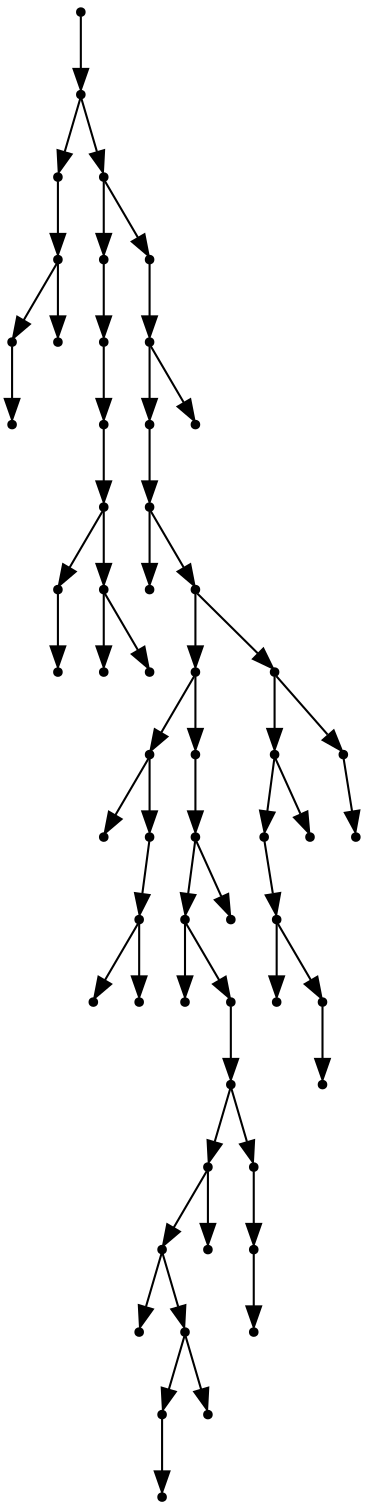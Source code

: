 digraph {
  58 [shape=point];
  57 [shape=point];
  4 [shape=point];
  3 [shape=point];
  1 [shape=point];
  0 [shape=point];
  2 [shape=point];
  56 [shape=point];
  13 [shape=point];
  12 [shape=point];
  11 [shape=point];
  10 [shape=point];
  6 [shape=point];
  5 [shape=point];
  9 [shape=point];
  7 [shape=point];
  8 [shape=point];
  55 [shape=point];
  54 [shape=point];
  52 [shape=point];
  51 [shape=point];
  14 [shape=point];
  50 [shape=point];
  39 [shape=point];
  20 [shape=point];
  15 [shape=point];
  19 [shape=point];
  18 [shape=point];
  16 [shape=point];
  17 [shape=point];
  38 [shape=point];
  37 [shape=point];
  35 [shape=point];
  21 [shape=point];
  34 [shape=point];
  33 [shape=point];
  29 [shape=point];
  27 [shape=point];
  22 [shape=point];
  26 [shape=point];
  24 [shape=point];
  23 [shape=point];
  25 [shape=point];
  28 [shape=point];
  32 [shape=point];
  31 [shape=point];
  30 [shape=point];
  36 [shape=point];
  49 [shape=point];
  46 [shape=point];
  44 [shape=point];
  43 [shape=point];
  40 [shape=point];
  42 [shape=point];
  41 [shape=point];
  45 [shape=point];
  48 [shape=point];
  47 [shape=point];
  53 [shape=point];
58 -> 57;
57 -> 4;
4 -> 3;
3 -> 1;
1 -> 0;
3 -> 2;
57 -> 56;
56 -> 13;
13 -> 12;
12 -> 11;
11 -> 10;
10 -> 6;
6 -> 5;
10 -> 9;
9 -> 7;
9 -> 8;
56 -> 55;
55 -> 54;
54 -> 52;
52 -> 51;
51 -> 14;
51 -> 50;
50 -> 39;
39 -> 20;
20 -> 15;
20 -> 19;
19 -> 18;
18 -> 16;
18 -> 17;
39 -> 38;
38 -> 37;
37 -> 35;
35 -> 21;
35 -> 34;
34 -> 33;
33 -> 29;
29 -> 27;
27 -> 22;
27 -> 26;
26 -> 24;
24 -> 23;
26 -> 25;
29 -> 28;
33 -> 32;
32 -> 31;
31 -> 30;
37 -> 36;
50 -> 49;
49 -> 46;
46 -> 44;
44 -> 43;
43 -> 40;
43 -> 42;
42 -> 41;
46 -> 45;
49 -> 48;
48 -> 47;
54 -> 53;
}
